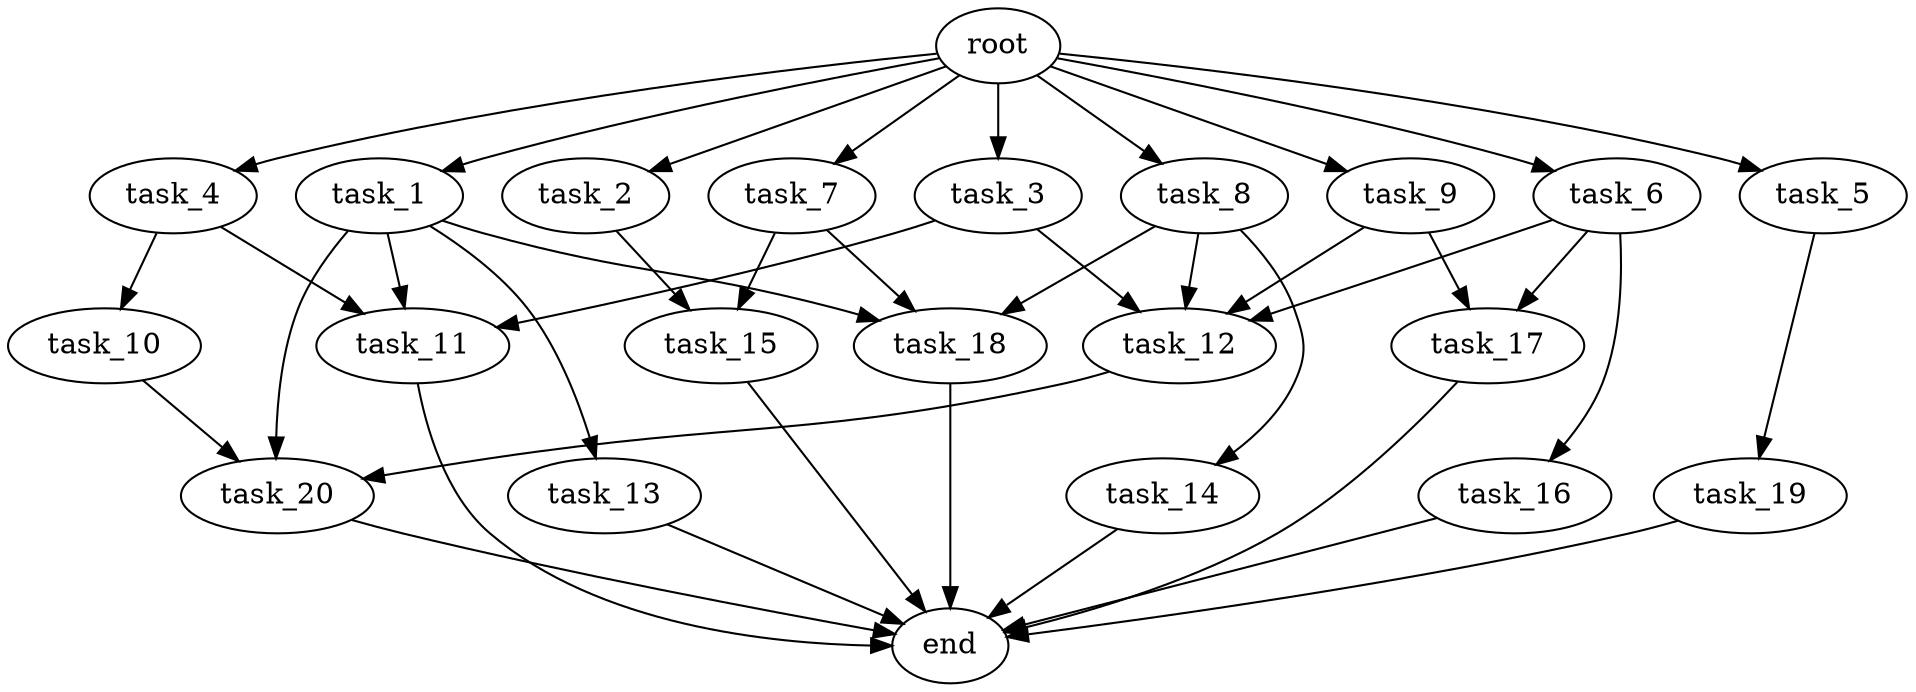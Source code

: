 digraph G {
  root [size="0.000000e+00"];
  task_1 [size="1.210542e+09"];
  task_2 [size="2.026392e+09"];
  task_3 [size="7.521585e+09"];
  task_4 [size="5.860705e+09"];
  task_5 [size="4.930301e+09"];
  task_6 [size="7.524147e+09"];
  task_7 [size="3.851102e+09"];
  task_8 [size="1.151699e+09"];
  task_9 [size="6.072591e+08"];
  task_10 [size="4.648771e+09"];
  task_11 [size="4.071358e+09"];
  task_12 [size="4.842231e+09"];
  task_13 [size="4.075530e+09"];
  task_14 [size="2.338171e+09"];
  task_15 [size="8.861673e+09"];
  task_16 [size="2.692328e+09"];
  task_17 [size="9.634783e+09"];
  task_18 [size="6.751299e+09"];
  task_19 [size="2.463915e+09"];
  task_20 [size="5.547520e+09"];
  end [size="0.000000e+00"];

  root -> task_1 [size="1.000000e-12"];
  root -> task_2 [size="1.000000e-12"];
  root -> task_3 [size="1.000000e-12"];
  root -> task_4 [size="1.000000e-12"];
  root -> task_5 [size="1.000000e-12"];
  root -> task_6 [size="1.000000e-12"];
  root -> task_7 [size="1.000000e-12"];
  root -> task_8 [size="1.000000e-12"];
  root -> task_9 [size="1.000000e-12"];
  task_1 -> task_11 [size="1.357119e+08"];
  task_1 -> task_13 [size="4.075530e+08"];
  task_1 -> task_18 [size="2.250433e+08"];
  task_1 -> task_20 [size="1.849173e+08"];
  task_2 -> task_15 [size="4.430836e+08"];
  task_3 -> task_11 [size="1.357119e+08"];
  task_3 -> task_12 [size="1.210558e+08"];
  task_4 -> task_10 [size="4.648771e+08"];
  task_4 -> task_11 [size="1.357119e+08"];
  task_5 -> task_19 [size="2.463915e+08"];
  task_6 -> task_12 [size="1.210558e+08"];
  task_6 -> task_16 [size="2.692328e+08"];
  task_6 -> task_17 [size="4.817392e+08"];
  task_7 -> task_15 [size="4.430836e+08"];
  task_7 -> task_18 [size="2.250433e+08"];
  task_8 -> task_12 [size="1.210558e+08"];
  task_8 -> task_14 [size="2.338171e+08"];
  task_8 -> task_18 [size="2.250433e+08"];
  task_9 -> task_12 [size="1.210558e+08"];
  task_9 -> task_17 [size="4.817392e+08"];
  task_10 -> task_20 [size="1.849173e+08"];
  task_11 -> end [size="1.000000e-12"];
  task_12 -> task_20 [size="1.849173e+08"];
  task_13 -> end [size="1.000000e-12"];
  task_14 -> end [size="1.000000e-12"];
  task_15 -> end [size="1.000000e-12"];
  task_16 -> end [size="1.000000e-12"];
  task_17 -> end [size="1.000000e-12"];
  task_18 -> end [size="1.000000e-12"];
  task_19 -> end [size="1.000000e-12"];
  task_20 -> end [size="1.000000e-12"];
}
